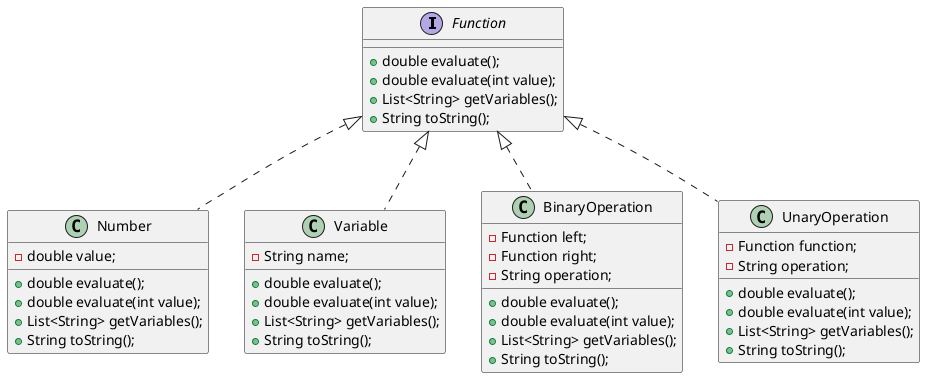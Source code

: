 @startuml
'https://plantuml.com/sequence-diagram

interface Function {
    + double evaluate();
    + double evaluate(int value);
    + List<String> getVariables();
    + String toString();
}

class Number implements Function {
    - double value;

    + double evaluate();
    + double evaluate(int value);
    + List<String> getVariables();
    + String toString();
}

class Variable implements Function {
    - String name;

    + double evaluate();
    + double evaluate(int value);
    + List<String> getVariables();
    + String toString();
}

class BinaryOperation implements Function {
    - Function left;
    - Function right;
    - String operation;

    + double evaluate();
    + double evaluate(int value);
    + List<String> getVariables();
    + String toString();
}

class UnaryOperation implements Function {
    - Function function;
    - String operation;

    + double evaluate();
    + double evaluate(int value);
    + List<String> getVariables();
    + String toString();
}
@enduml